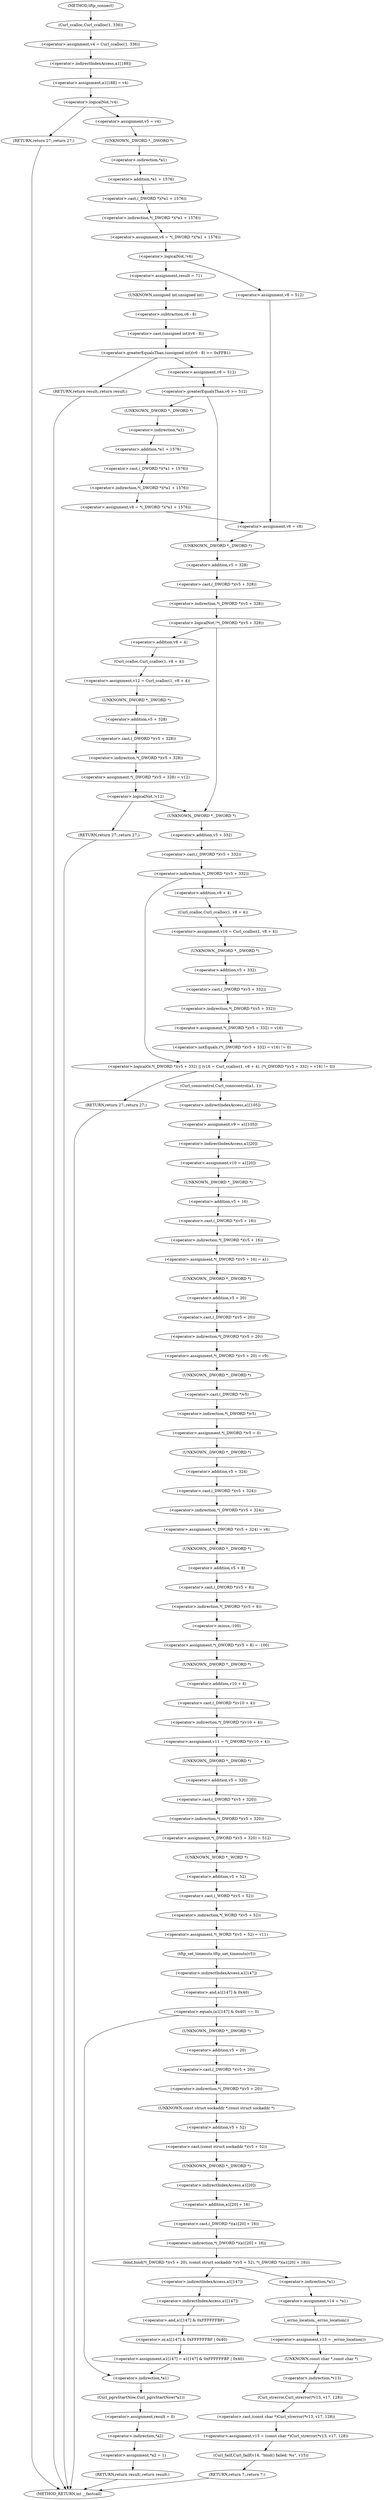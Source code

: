 digraph tftp_connect {  
"1000133" [label = "(<operator>.assignment,v4 = Curl_ccalloc(1, 336))" ]
"1000135" [label = "(Curl_ccalloc,Curl_ccalloc(1, 336))" ]
"1000138" [label = "(<operator>.assignment,a1[188] = v4)" ]
"1000139" [label = "(<operator>.indirectIndexAccess,a1[188])" ]
"1000144" [label = "(<operator>.logicalNot,!v4)" ]
"1000146" [label = "(RETURN,return 27;,return 27;)" ]
"1000148" [label = "(<operator>.assignment,v5 = v4)" ]
"1000151" [label = "(<operator>.assignment,v6 = *(_DWORD *)(*a1 + 1576))" ]
"1000153" [label = "(<operator>.indirection,*(_DWORD *)(*a1 + 1576))" ]
"1000154" [label = "(<operator>.cast,(_DWORD *)(*a1 + 1576))" ]
"1000155" [label = "(UNKNOWN,_DWORD *,_DWORD *)" ]
"1000156" [label = "(<operator>.addition,*a1 + 1576)" ]
"1000157" [label = "(<operator>.indirection,*a1)" ]
"1000161" [label = "(<operator>.logicalNot,!v6)" ]
"1000164" [label = "(<operator>.assignment,v8 = 512)" ]
"1000168" [label = "(<operator>.assignment,v6 = v8)" ]
"1000172" [label = "(<operator>.assignment,result = 71)" ]
"1000176" [label = "(<operator>.greaterEqualsThan,(unsigned int)(v6 - 8) >= 0xFFB1)" ]
"1000177" [label = "(<operator>.cast,(unsigned int)(v6 - 8))" ]
"1000178" [label = "(UNKNOWN,unsigned int,unsigned int)" ]
"1000179" [label = "(<operator>.subtraction,v6 - 8)" ]
"1000183" [label = "(RETURN,return result;,return result;)" ]
"1000185" [label = "(<operator>.assignment,v8 = 512)" ]
"1000189" [label = "(<operator>.greaterEqualsThan,v6 >= 512)" ]
"1000193" [label = "(<operator>.assignment,v8 = *(_DWORD *)(*a1 + 1576))" ]
"1000195" [label = "(<operator>.indirection,*(_DWORD *)(*a1 + 1576))" ]
"1000196" [label = "(<operator>.cast,(_DWORD *)(*a1 + 1576))" ]
"1000197" [label = "(UNKNOWN,_DWORD *,_DWORD *)" ]
"1000198" [label = "(<operator>.addition,*a1 + 1576)" ]
"1000199" [label = "(<operator>.indirection,*a1)" ]
"1000205" [label = "(<operator>.logicalNot,!*(_DWORD *)(v5 + 328))" ]
"1000206" [label = "(<operator>.indirection,*(_DWORD *)(v5 + 328))" ]
"1000207" [label = "(<operator>.cast,(_DWORD *)(v5 + 328))" ]
"1000208" [label = "(UNKNOWN,_DWORD *,_DWORD *)" ]
"1000209" [label = "(<operator>.addition,v5 + 328)" ]
"1000213" [label = "(<operator>.assignment,v12 = Curl_ccalloc(1, v8 + 4))" ]
"1000215" [label = "(Curl_ccalloc,Curl_ccalloc(1, v8 + 4))" ]
"1000217" [label = "(<operator>.addition,v8 + 4)" ]
"1000220" [label = "(<operator>.assignment,*(_DWORD *)(v5 + 328) = v12)" ]
"1000221" [label = "(<operator>.indirection,*(_DWORD *)(v5 + 328))" ]
"1000222" [label = "(<operator>.cast,(_DWORD *)(v5 + 328))" ]
"1000223" [label = "(UNKNOWN,_DWORD *,_DWORD *)" ]
"1000224" [label = "(<operator>.addition,v5 + 328)" ]
"1000229" [label = "(<operator>.logicalNot,!v12)" ]
"1000231" [label = "(RETURN,return 27;,return 27;)" ]
"1000234" [label = "(<operator>.logicalOr,*(_DWORD *)(v5 + 332) || (v16 = Curl_ccalloc(1, v8 + 4), (*(_DWORD *)(v5 + 332) = v16) != 0))" ]
"1000235" [label = "(<operator>.indirection,*(_DWORD *)(v5 + 332))" ]
"1000236" [label = "(<operator>.cast,(_DWORD *)(v5 + 332))" ]
"1000237" [label = "(UNKNOWN,_DWORD *,_DWORD *)" ]
"1000238" [label = "(<operator>.addition,v5 + 332)" ]
"1000242" [label = "(<operator>.assignment,v16 = Curl_ccalloc(1, v8 + 4))" ]
"1000244" [label = "(Curl_ccalloc,Curl_ccalloc(1, v8 + 4))" ]
"1000246" [label = "(<operator>.addition,v8 + 4)" ]
"1000249" [label = "(<operator>.notEquals,(*(_DWORD *)(v5 + 332) = v16) != 0)" ]
"1000250" [label = "(<operator>.assignment,*(_DWORD *)(v5 + 332) = v16)" ]
"1000251" [label = "(<operator>.indirection,*(_DWORD *)(v5 + 332))" ]
"1000252" [label = "(<operator>.cast,(_DWORD *)(v5 + 332))" ]
"1000253" [label = "(UNKNOWN,_DWORD *,_DWORD *)" ]
"1000254" [label = "(<operator>.addition,v5 + 332)" ]
"1000260" [label = "(Curl_conncontrol,Curl_conncontrol(a1, 1))" ]
"1000263" [label = "(<operator>.assignment,v9 = a1[105])" ]
"1000265" [label = "(<operator>.indirectIndexAccess,a1[105])" ]
"1000268" [label = "(<operator>.assignment,v10 = a1[20])" ]
"1000270" [label = "(<operator>.indirectIndexAccess,a1[20])" ]
"1000273" [label = "(<operator>.assignment,*(_DWORD *)(v5 + 16) = a1)" ]
"1000274" [label = "(<operator>.indirection,*(_DWORD *)(v5 + 16))" ]
"1000275" [label = "(<operator>.cast,(_DWORD *)(v5 + 16))" ]
"1000276" [label = "(UNKNOWN,_DWORD *,_DWORD *)" ]
"1000277" [label = "(<operator>.addition,v5 + 16)" ]
"1000281" [label = "(<operator>.assignment,*(_DWORD *)(v5 + 20) = v9)" ]
"1000282" [label = "(<operator>.indirection,*(_DWORD *)(v5 + 20))" ]
"1000283" [label = "(<operator>.cast,(_DWORD *)(v5 + 20))" ]
"1000284" [label = "(UNKNOWN,_DWORD *,_DWORD *)" ]
"1000285" [label = "(<operator>.addition,v5 + 20)" ]
"1000289" [label = "(<operator>.assignment,*(_DWORD *)v5 = 0)" ]
"1000290" [label = "(<operator>.indirection,*(_DWORD *)v5)" ]
"1000291" [label = "(<operator>.cast,(_DWORD *)v5)" ]
"1000292" [label = "(UNKNOWN,_DWORD *,_DWORD *)" ]
"1000295" [label = "(<operator>.assignment,*(_DWORD *)(v5 + 324) = v6)" ]
"1000296" [label = "(<operator>.indirection,*(_DWORD *)(v5 + 324))" ]
"1000297" [label = "(<operator>.cast,(_DWORD *)(v5 + 324))" ]
"1000298" [label = "(UNKNOWN,_DWORD *,_DWORD *)" ]
"1000299" [label = "(<operator>.addition,v5 + 324)" ]
"1000303" [label = "(<operator>.assignment,*(_DWORD *)(v5 + 8) = -100)" ]
"1000304" [label = "(<operator>.indirection,*(_DWORD *)(v5 + 8))" ]
"1000305" [label = "(<operator>.cast,(_DWORD *)(v5 + 8))" ]
"1000306" [label = "(UNKNOWN,_DWORD *,_DWORD *)" ]
"1000307" [label = "(<operator>.addition,v5 + 8)" ]
"1000310" [label = "(<operator>.minus,-100)" ]
"1000312" [label = "(<operator>.assignment,v11 = *(_DWORD *)(v10 + 4))" ]
"1000314" [label = "(<operator>.indirection,*(_DWORD *)(v10 + 4))" ]
"1000315" [label = "(<operator>.cast,(_DWORD *)(v10 + 4))" ]
"1000316" [label = "(UNKNOWN,_DWORD *,_DWORD *)" ]
"1000317" [label = "(<operator>.addition,v10 + 4)" ]
"1000320" [label = "(<operator>.assignment,*(_DWORD *)(v5 + 320) = 512)" ]
"1000321" [label = "(<operator>.indirection,*(_DWORD *)(v5 + 320))" ]
"1000322" [label = "(<operator>.cast,(_DWORD *)(v5 + 320))" ]
"1000323" [label = "(UNKNOWN,_DWORD *,_DWORD *)" ]
"1000324" [label = "(<operator>.addition,v5 + 320)" ]
"1000328" [label = "(<operator>.assignment,*(_WORD *)(v5 + 52) = v11)" ]
"1000329" [label = "(<operator>.indirection,*(_WORD *)(v5 + 52))" ]
"1000330" [label = "(<operator>.cast,(_WORD *)(v5 + 52))" ]
"1000331" [label = "(UNKNOWN,_WORD *,_WORD *)" ]
"1000332" [label = "(<operator>.addition,v5 + 52)" ]
"1000336" [label = "(tftp_set_timeouts,tftp_set_timeouts(v5))" ]
"1000339" [label = "(<operator>.equals,(a1[147] & 0x40) == 0)" ]
"1000340" [label = "(<operator>.and,a1[147] & 0x40)" ]
"1000341" [label = "(<operator>.indirectIndexAccess,a1[147])" ]
"1000348" [label = "(bind,bind(*(_DWORD *)(v5 + 20), (const struct sockaddr *)(v5 + 52), *(_DWORD *)(a1[20] + 16)))" ]
"1000349" [label = "(<operator>.indirection,*(_DWORD *)(v5 + 20))" ]
"1000350" [label = "(<operator>.cast,(_DWORD *)(v5 + 20))" ]
"1000351" [label = "(UNKNOWN,_DWORD *,_DWORD *)" ]
"1000352" [label = "(<operator>.addition,v5 + 20)" ]
"1000355" [label = "(<operator>.cast,(const struct sockaddr *)(v5 + 52))" ]
"1000356" [label = "(UNKNOWN,const struct sockaddr *,const struct sockaddr *)" ]
"1000357" [label = "(<operator>.addition,v5 + 52)" ]
"1000360" [label = "(<operator>.indirection,*(_DWORD *)(a1[20] + 16))" ]
"1000361" [label = "(<operator>.cast,(_DWORD *)(a1[20] + 16))" ]
"1000362" [label = "(UNKNOWN,_DWORD *,_DWORD *)" ]
"1000363" [label = "(<operator>.addition,a1[20] + 16)" ]
"1000364" [label = "(<operator>.indirectIndexAccess,a1[20])" ]
"1000369" [label = "(<operator>.assignment,v14 = *a1)" ]
"1000371" [label = "(<operator>.indirection,*a1)" ]
"1000373" [label = "(<operator>.assignment,v13 = _errno_location())" ]
"1000375" [label = "(_errno_location,_errno_location())" ]
"1000376" [label = "(<operator>.assignment,v15 = (const char *)Curl_strerror(*v13, v17, 128))" ]
"1000378" [label = "(<operator>.cast,(const char *)Curl_strerror(*v13, v17, 128))" ]
"1000379" [label = "(UNKNOWN,const char *,const char *)" ]
"1000380" [label = "(Curl_strerror,Curl_strerror(*v13, v17, 128))" ]
"1000381" [label = "(<operator>.indirection,*v13)" ]
"1000385" [label = "(Curl_failf,Curl_failf(v14, \"bind() failed; %s\", v15))" ]
"1000389" [label = "(RETURN,return 7;,return 7;)" ]
"1000391" [label = "(<operator>.assignment,a1[147] = a1[147] & 0xFFFFFFBF | 0x40)" ]
"1000392" [label = "(<operator>.indirectIndexAccess,a1[147])" ]
"1000395" [label = "(<operator>.or,a1[147] & 0xFFFFFFBF | 0x40)" ]
"1000396" [label = "(<operator>.and,a1[147] & 0xFFFFFFBF)" ]
"1000397" [label = "(<operator>.indirectIndexAccess,a1[147])" ]
"1000402" [label = "(Curl_pgrsStartNow,Curl_pgrsStartNow(*a1))" ]
"1000403" [label = "(<operator>.indirection,*a1)" ]
"1000405" [label = "(<operator>.assignment,result = 0)" ]
"1000408" [label = "(<operator>.assignment,*a2 = 1)" ]
"1000409" [label = "(<operator>.indirection,*a2)" ]
"1000412" [label = "(RETURN,return result;,return result;)" ]
"1000414" [label = "(RETURN,return 27;,return 27;)" ]
"1000115" [label = "(METHOD,tftp_connect)" ]
"1000416" [label = "(METHOD_RETURN,int __fastcall)" ]
  "1000133" -> "1000139" 
  "1000135" -> "1000133" 
  "1000138" -> "1000144" 
  "1000139" -> "1000138" 
  "1000144" -> "1000146" 
  "1000144" -> "1000148" 
  "1000146" -> "1000416" 
  "1000148" -> "1000155" 
  "1000151" -> "1000161" 
  "1000153" -> "1000151" 
  "1000154" -> "1000153" 
  "1000155" -> "1000157" 
  "1000156" -> "1000154" 
  "1000157" -> "1000156" 
  "1000161" -> "1000164" 
  "1000161" -> "1000172" 
  "1000164" -> "1000168" 
  "1000168" -> "1000208" 
  "1000172" -> "1000178" 
  "1000176" -> "1000183" 
  "1000176" -> "1000185" 
  "1000177" -> "1000176" 
  "1000178" -> "1000179" 
  "1000179" -> "1000177" 
  "1000183" -> "1000416" 
  "1000185" -> "1000189" 
  "1000189" -> "1000197" 
  "1000189" -> "1000208" 
  "1000193" -> "1000168" 
  "1000195" -> "1000193" 
  "1000196" -> "1000195" 
  "1000197" -> "1000199" 
  "1000198" -> "1000196" 
  "1000199" -> "1000198" 
  "1000205" -> "1000237" 
  "1000205" -> "1000217" 
  "1000206" -> "1000205" 
  "1000207" -> "1000206" 
  "1000208" -> "1000209" 
  "1000209" -> "1000207" 
  "1000213" -> "1000223" 
  "1000215" -> "1000213" 
  "1000217" -> "1000215" 
  "1000220" -> "1000229" 
  "1000221" -> "1000220" 
  "1000222" -> "1000221" 
  "1000223" -> "1000224" 
  "1000224" -> "1000222" 
  "1000229" -> "1000237" 
  "1000229" -> "1000231" 
  "1000231" -> "1000416" 
  "1000234" -> "1000260" 
  "1000234" -> "1000414" 
  "1000235" -> "1000234" 
  "1000235" -> "1000246" 
  "1000236" -> "1000235" 
  "1000237" -> "1000238" 
  "1000238" -> "1000236" 
  "1000242" -> "1000253" 
  "1000244" -> "1000242" 
  "1000246" -> "1000244" 
  "1000249" -> "1000234" 
  "1000250" -> "1000249" 
  "1000251" -> "1000250" 
  "1000252" -> "1000251" 
  "1000253" -> "1000254" 
  "1000254" -> "1000252" 
  "1000260" -> "1000265" 
  "1000263" -> "1000270" 
  "1000265" -> "1000263" 
  "1000268" -> "1000276" 
  "1000270" -> "1000268" 
  "1000273" -> "1000284" 
  "1000274" -> "1000273" 
  "1000275" -> "1000274" 
  "1000276" -> "1000277" 
  "1000277" -> "1000275" 
  "1000281" -> "1000292" 
  "1000282" -> "1000281" 
  "1000283" -> "1000282" 
  "1000284" -> "1000285" 
  "1000285" -> "1000283" 
  "1000289" -> "1000298" 
  "1000290" -> "1000289" 
  "1000291" -> "1000290" 
  "1000292" -> "1000291" 
  "1000295" -> "1000306" 
  "1000296" -> "1000295" 
  "1000297" -> "1000296" 
  "1000298" -> "1000299" 
  "1000299" -> "1000297" 
  "1000303" -> "1000316" 
  "1000304" -> "1000310" 
  "1000305" -> "1000304" 
  "1000306" -> "1000307" 
  "1000307" -> "1000305" 
  "1000310" -> "1000303" 
  "1000312" -> "1000323" 
  "1000314" -> "1000312" 
  "1000315" -> "1000314" 
  "1000316" -> "1000317" 
  "1000317" -> "1000315" 
  "1000320" -> "1000331" 
  "1000321" -> "1000320" 
  "1000322" -> "1000321" 
  "1000323" -> "1000324" 
  "1000324" -> "1000322" 
  "1000328" -> "1000336" 
  "1000329" -> "1000328" 
  "1000330" -> "1000329" 
  "1000331" -> "1000332" 
  "1000332" -> "1000330" 
  "1000336" -> "1000341" 
  "1000339" -> "1000351" 
  "1000339" -> "1000403" 
  "1000340" -> "1000339" 
  "1000341" -> "1000340" 
  "1000348" -> "1000371" 
  "1000348" -> "1000392" 
  "1000349" -> "1000356" 
  "1000350" -> "1000349" 
  "1000351" -> "1000352" 
  "1000352" -> "1000350" 
  "1000355" -> "1000362" 
  "1000356" -> "1000357" 
  "1000357" -> "1000355" 
  "1000360" -> "1000348" 
  "1000361" -> "1000360" 
  "1000362" -> "1000364" 
  "1000363" -> "1000361" 
  "1000364" -> "1000363" 
  "1000369" -> "1000375" 
  "1000371" -> "1000369" 
  "1000373" -> "1000379" 
  "1000375" -> "1000373" 
  "1000376" -> "1000385" 
  "1000378" -> "1000376" 
  "1000379" -> "1000381" 
  "1000380" -> "1000378" 
  "1000381" -> "1000380" 
  "1000385" -> "1000389" 
  "1000389" -> "1000416" 
  "1000391" -> "1000403" 
  "1000392" -> "1000397" 
  "1000395" -> "1000391" 
  "1000396" -> "1000395" 
  "1000397" -> "1000396" 
  "1000402" -> "1000405" 
  "1000403" -> "1000402" 
  "1000405" -> "1000409" 
  "1000408" -> "1000412" 
  "1000409" -> "1000408" 
  "1000412" -> "1000416" 
  "1000414" -> "1000416" 
  "1000115" -> "1000135" 
}
